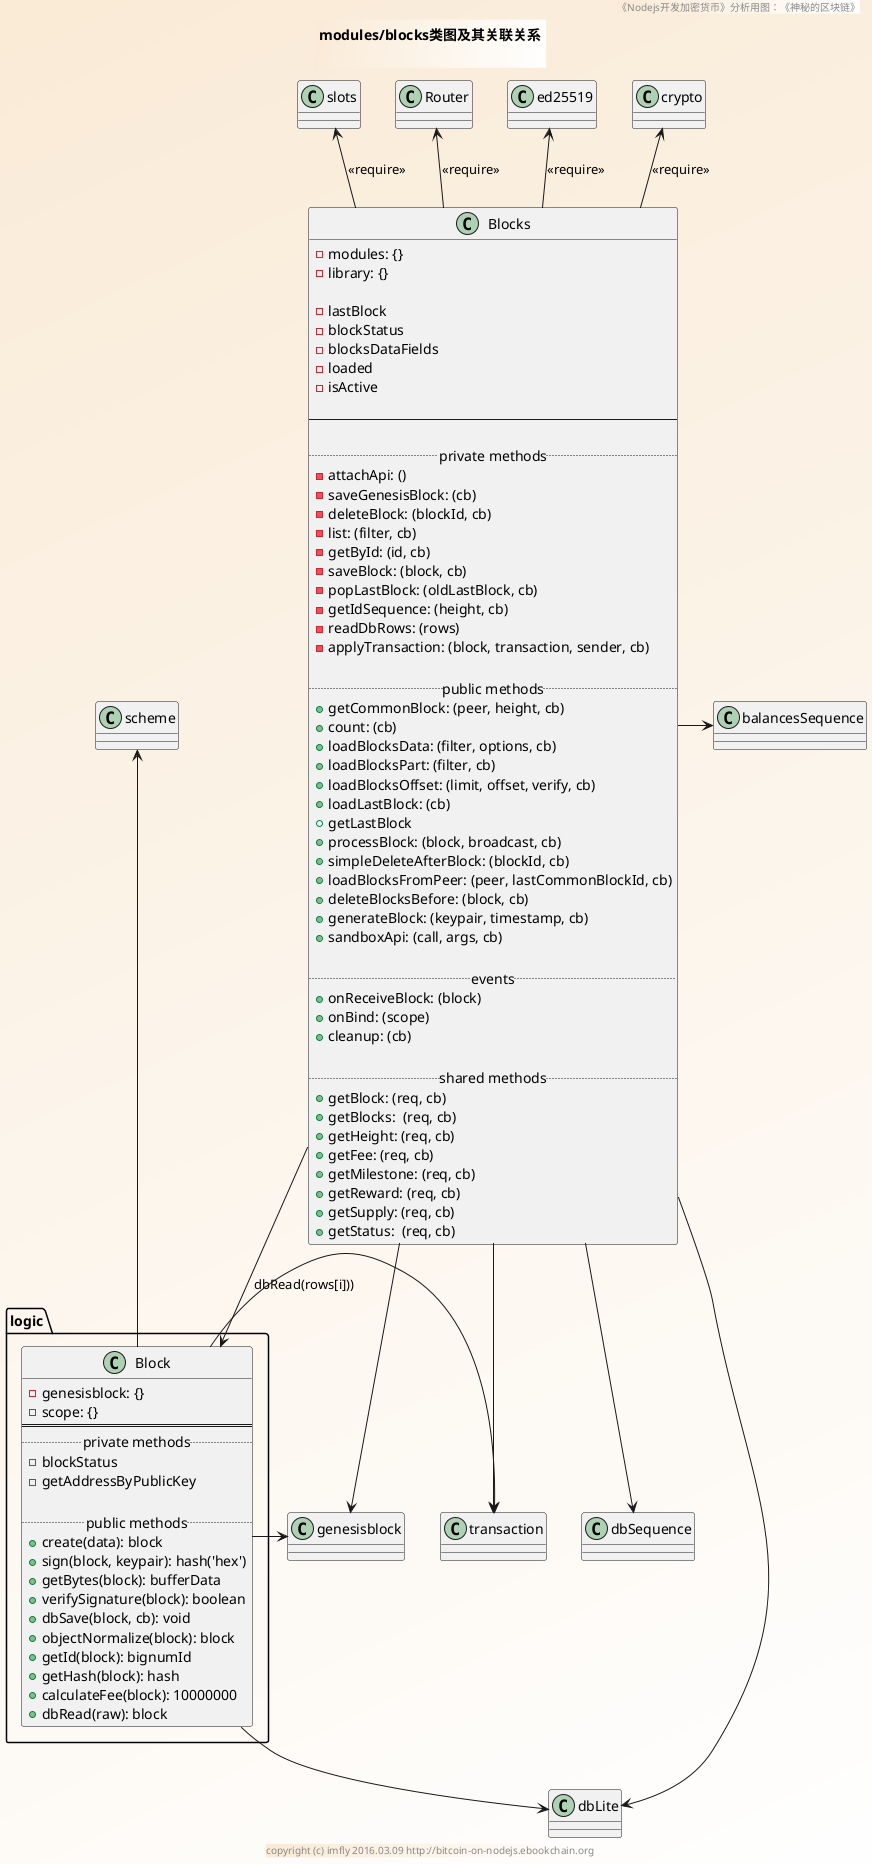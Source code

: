 @startuml ../../../styles/images/modules/blocks/blocks-class.png
skinparam BorderColor #blue\9932CC
skinparam backgroundcolor AntiqueWhite/white

title
modules/blocks类图及其关联关系

end title
footer copyright (c) imfly 2016.03.09 http://bitcoin-on-nodejs.ebookchain.org
header 《Nodejs开发加密货币》分析用图：《神秘的区块链》

' logic/block.js
package logic {
  Class Block {
    - genesisblock: {}
    - scope: {}
    ====
    .. private methods ..
    -blockStatus
    -getAddressByPublicKey

    .. public methods ..
    +create(data): block
    +sign(block, keypair): hash('hex')
    +getBytes(block): bufferData
    +verifySignature(block): boolean
    +dbSave(block, cb): void
    +objectNormalize(block): block
    +getId(block): bignumId
    +getHash(block): hash
    +calculateFee(block): 10000000
    +dbRead(raw): block
  }
}

' modules/blocks.js
Class Blocks {
  - modules: {}
  - library: {}

  - lastBlock
  - blockStatus
  - blocksDataFields
  - loaded
  - isActive

  --

  .. private methods ..
  -attachApi: ()
  -saveGenesisBlock: (cb)
  -deleteBlock: (blockId, cb)
  -list: (filter, cb)
  -getById: (id, cb)
  -saveBlock: (block, cb)
  -popLastBlock: (oldLastBlock, cb)
  -getIdSequence: (height, cb)
  -readDbRows: (rows)
  -applyTransaction: (block, transaction, sender, cb)

  .. public methods ..
  +getCommonBlock: (peer, height, cb)
  +count: (cb)
  +loadBlocksData: (filter, options, cb)
  +loadBlocksPart: (filter, cb)
  +loadBlocksOffset: (limit, offset, verify, cb)
  +loadLastBlock: (cb)
  +getLastBlock
  +processBlock: (block, broadcast, cb)
  +simpleDeleteAfterBlock: (blockId, cb)
  +loadBlocksFromPeer: (peer, lastCommonBlockId, cb)
  +deleteBlocksBefore: (block, cb)
  +generateBlock: (keypair, timestamp, cb)
  +sandboxApi: (call, args, cb)

  .. events ..
  +onReceiveBlock: (block)
  +onBind: (scope)
  +cleanup: (cb)

  .. shared methods..
  +getBlock: (req, cb)
  +getBlocks:  (req, cb)
  +getHeight: (req, cb)
  +getFee: (req, cb)
  +getMilestone: (req, cb)
  +getReward: (req, cb)
  +getSupply: (req, cb)
  +getStatus:  (req, cb)
}

' relationship
Blocks -up-> crypto: <<require>>
Blocks -up-> ed25519: <<require>>
Blocks -up-> Router: <<require>>
Blocks -up-> slots: <<require>>

Blocks -right-> balancesSequence
Blocks --> dbSequence
Blocks -down-> genesisblock
Blocks -down-> dbLite
Blocks -left-> Block: dbRead(rows[i]))
Blocks -down-> transaction

Block -up-> scheme
Block -down-> dbLite
Block -left-> genesisblock
Block -right-> transaction
@enduml
